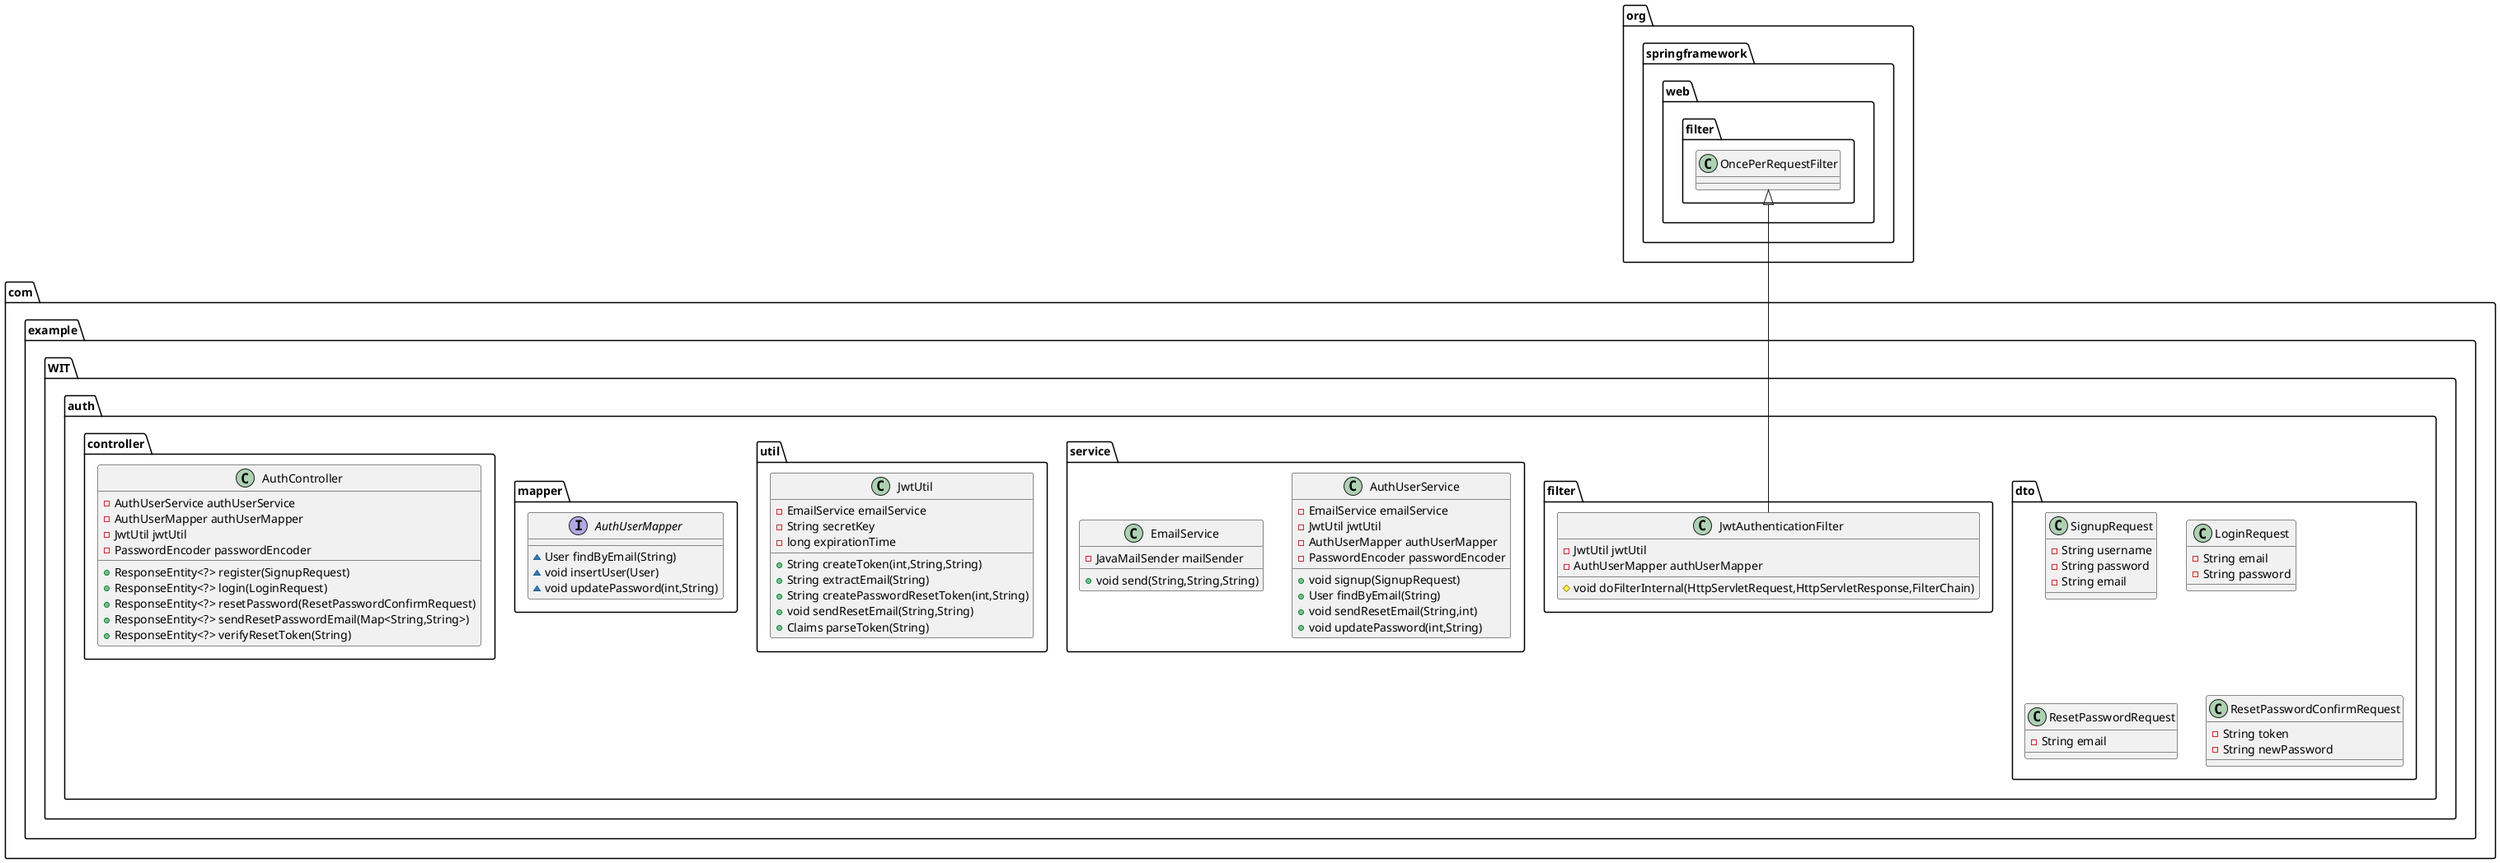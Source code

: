@startuml
class com.example.WIT.auth.dto.SignupRequest {
- String username
- String password
- String email
}

class com.example.WIT.auth.filter.JwtAuthenticationFilter {
- JwtUtil jwtUtil
- AuthUserMapper authUserMapper
# void doFilterInternal(HttpServletRequest,HttpServletResponse,FilterChain)
}


class com.example.WIT.auth.service.AuthUserService {
- EmailService emailService
- JwtUtil jwtUtil
- AuthUserMapper authUserMapper
- PasswordEncoder passwordEncoder
+ void signup(SignupRequest)
+ User findByEmail(String)
+ void sendResetEmail(String,int)
+ void updatePassword(int,String)
}


class com.example.WIT.auth.util.JwtUtil {
- EmailService emailService
- String secretKey
- long expirationTime
+ String createToken(int,String,String)
+ String extractEmail(String)
+ String createPasswordResetToken(int,String)
+ void sendResetEmail(String,String)
+ Claims parseToken(String)
}


class com.example.WIT.auth.service.EmailService {
- JavaMailSender mailSender
+ void send(String,String,String)
}


class com.example.WIT.auth.dto.LoginRequest {
- String email
- String password
}

class com.example.WIT.auth.dto.ResetPasswordRequest {
- String email
}

interface com.example.WIT.auth.mapper.AuthUserMapper {
~ User findByEmail(String)
~ void insertUser(User)
~ void updatePassword(int,String)
}

class com.example.WIT.auth.dto.ResetPasswordConfirmRequest {
- String token
- String newPassword
}

class com.example.WIT.auth.controller.AuthController {
- AuthUserService authUserService
- AuthUserMapper authUserMapper
- JwtUtil jwtUtil
- PasswordEncoder passwordEncoder
+ ResponseEntity<?> register(SignupRequest)
+ ResponseEntity<?> login(LoginRequest)
+ ResponseEntity<?> resetPassword(ResetPasswordConfirmRequest)
+ ResponseEntity<?> sendResetPasswordEmail(Map<String,String>)
+ ResponseEntity<?> verifyResetToken(String)
}




org.springframework.web.filter.OncePerRequestFilter <|-- com.example.WIT.auth.filter.JwtAuthenticationFilter
@enduml